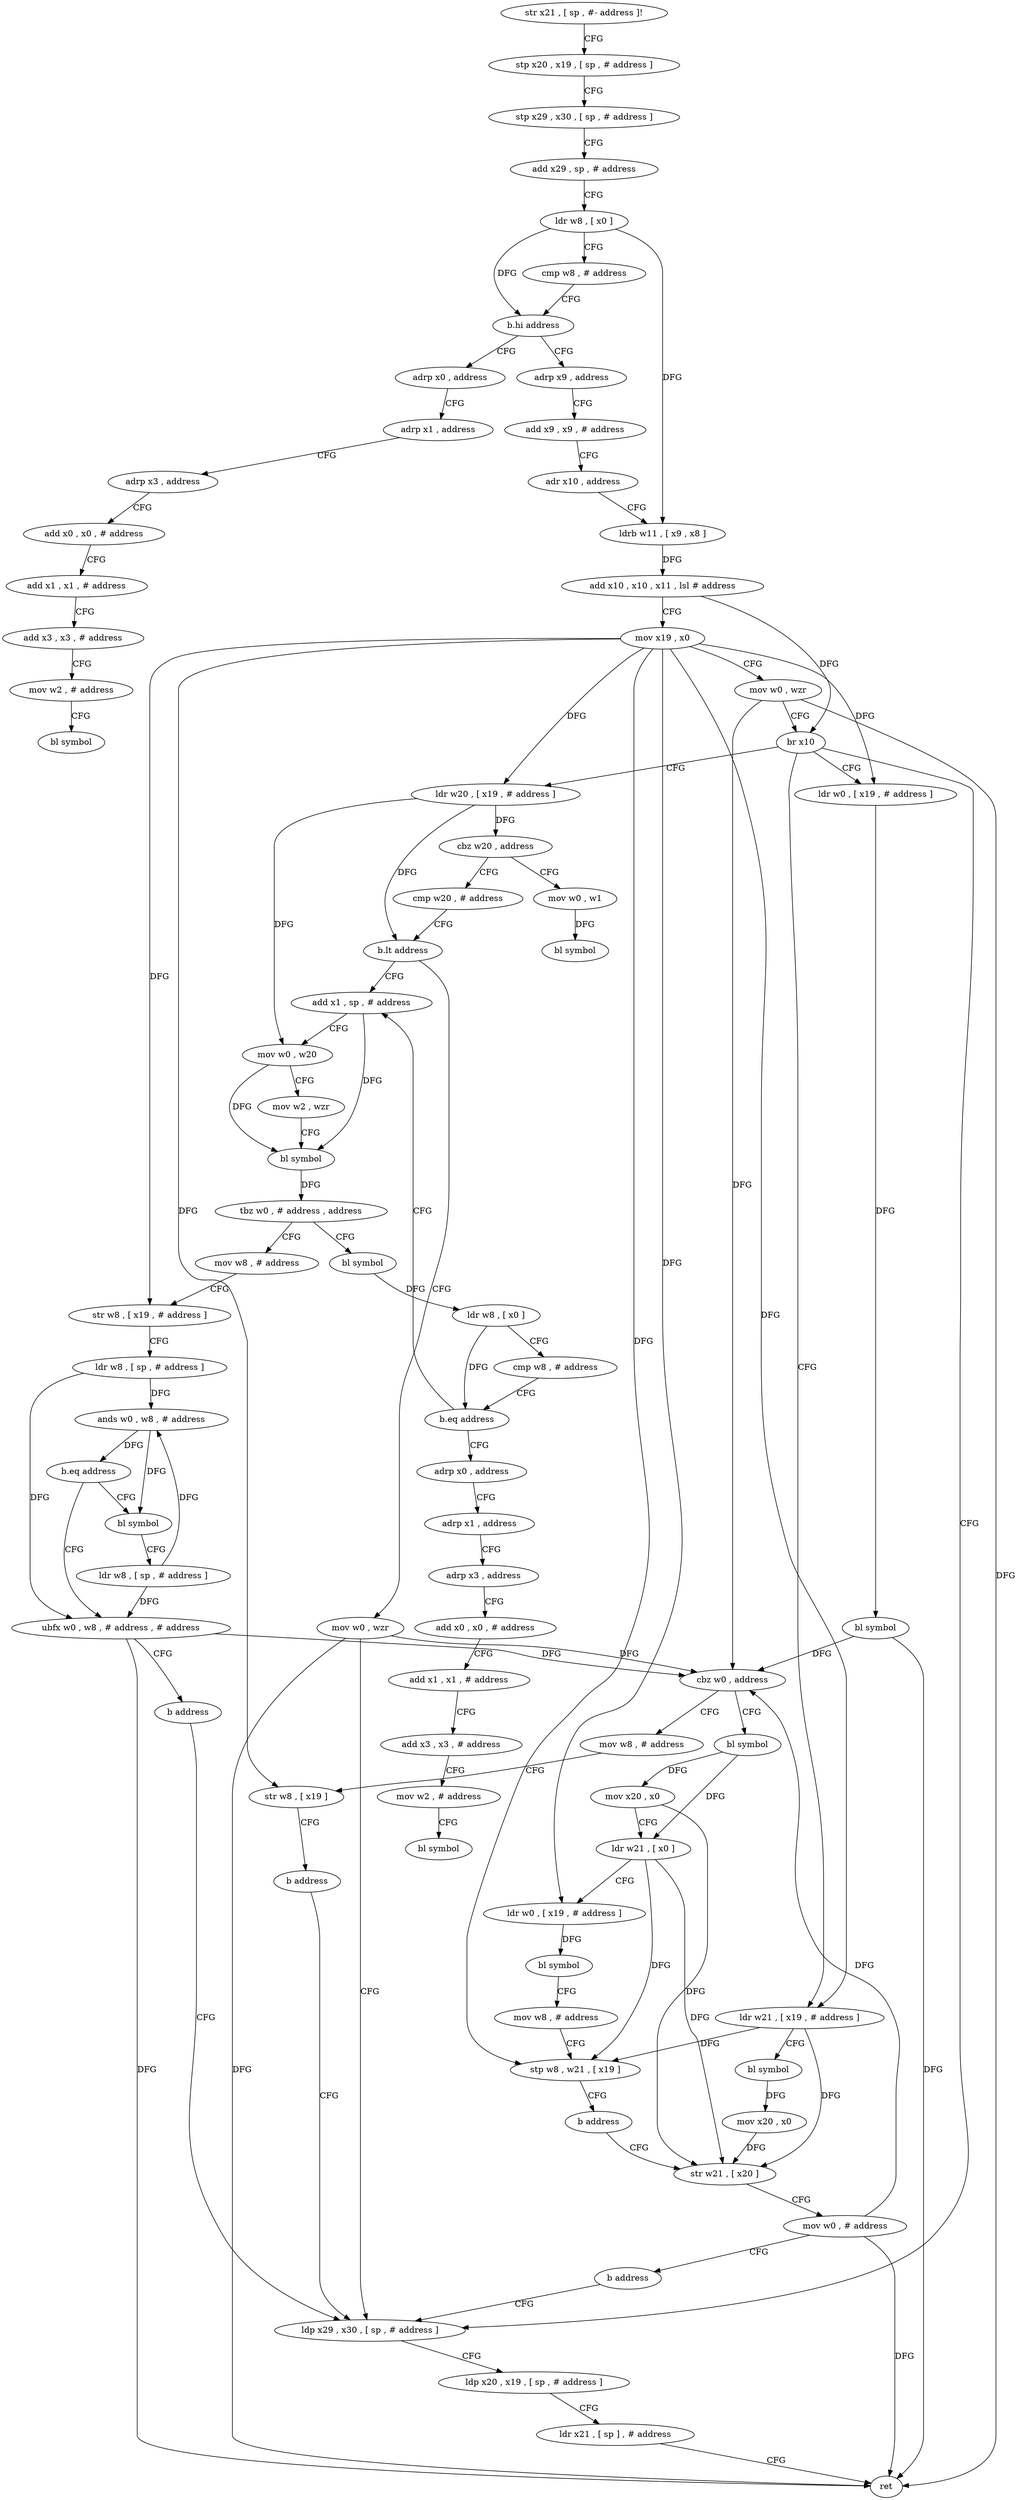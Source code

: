 digraph "func" {
"4256664" [label = "str x21 , [ sp , #- address ]!" ]
"4256668" [label = "stp x20 , x19 , [ sp , # address ]" ]
"4256672" [label = "stp x29 , x30 , [ sp , # address ]" ]
"4256676" [label = "add x29 , sp , # address" ]
"4256680" [label = "ldr w8 , [ x0 ]" ]
"4256684" [label = "cmp w8 , # address" ]
"4256688" [label = "b.hi address" ]
"4256944" [label = "adrp x0 , address" ]
"4256692" [label = "adrp x9 , address" ]
"4256948" [label = "adrp x1 , address" ]
"4256952" [label = "adrp x3 , address" ]
"4256956" [label = "add x0 , x0 , # address" ]
"4256960" [label = "add x1 , x1 , # address" ]
"4256964" [label = "add x3 , x3 , # address" ]
"4256968" [label = "mov w2 , # address" ]
"4256972" [label = "bl symbol" ]
"4256696" [label = "add x9 , x9 , # address" ]
"4256700" [label = "adr x10 , address" ]
"4256704" [label = "ldrb w11 , [ x9 , x8 ]" ]
"4256708" [label = "add x10 , x10 , x11 , lsl # address" ]
"4256712" [label = "mov x19 , x0" ]
"4256716" [label = "mov w0 , wzr" ]
"4256720" [label = "br x10" ]
"4256724" [label = "ldr w0 , [ x19 , # address ]" ]
"4256768" [label = "ldr w21 , [ x19 , # address ]" ]
"4256792" [label = "ldr w20 , [ x19 , # address ]" ]
"4256928" [label = "ldp x29 , x30 , [ sp , # address ]" ]
"4256728" [label = "bl symbol" ]
"4256732" [label = "cbz w0 , address" ]
"4256912" [label = "mov w8 , # address" ]
"4256736" [label = "bl symbol" ]
"4256772" [label = "bl symbol" ]
"4256776" [label = "mov x20 , x0" ]
"4256780" [label = "str w21 , [ x20 ]" ]
"4256796" [label = "cbz w20 , address" ]
"4256976" [label = "mov w0 , w1" ]
"4256800" [label = "cmp w20 , # address" ]
"4256932" [label = "ldp x20 , x19 , [ sp , # address ]" ]
"4256936" [label = "ldr x21 , [ sp ] , # address" ]
"4256940" [label = "ret" ]
"4256916" [label = "str w8 , [ x19 ]" ]
"4256920" [label = "b address" ]
"4256740" [label = "mov x20 , x0" ]
"4256744" [label = "ldr w21 , [ x0 ]" ]
"4256748" [label = "ldr w0 , [ x19 , # address ]" ]
"4256752" [label = "bl symbol" ]
"4256756" [label = "mov w8 , # address" ]
"4256760" [label = "stp w8 , w21 , [ x19 ]" ]
"4256764" [label = "b address" ]
"4256980" [label = "bl symbol" ]
"4256804" [label = "b.lt address" ]
"4256924" [label = "mov w0 , wzr" ]
"4256808" [label = "add x1 , sp , # address" ]
"4256784" [label = "mov w0 , # address" ]
"4256788" [label = "b address" ]
"4256812" [label = "mov w0 , w20" ]
"4256816" [label = "mov w2 , wzr" ]
"4256820" [label = "bl symbol" ]
"4256824" [label = "tbz w0 , # address , address" ]
"4256876" [label = "mov w8 , # address" ]
"4256828" [label = "bl symbol" ]
"4256880" [label = "str w8 , [ x19 , # address ]" ]
"4256884" [label = "ldr w8 , [ sp , # address ]" ]
"4256888" [label = "ands w0 , w8 , # address" ]
"4256892" [label = "b.eq address" ]
"4256904" [label = "ubfx w0 , w8 , # address , # address" ]
"4256896" [label = "bl symbol" ]
"4256832" [label = "ldr w8 , [ x0 ]" ]
"4256836" [label = "cmp w8 , # address" ]
"4256840" [label = "b.eq address" ]
"4256844" [label = "adrp x0 , address" ]
"4256908" [label = "b address" ]
"4256900" [label = "ldr w8 , [ sp , # address ]" ]
"4256848" [label = "adrp x1 , address" ]
"4256852" [label = "adrp x3 , address" ]
"4256856" [label = "add x0 , x0 , # address" ]
"4256860" [label = "add x1 , x1 , # address" ]
"4256864" [label = "add x3 , x3 , # address" ]
"4256868" [label = "mov w2 , # address" ]
"4256872" [label = "bl symbol" ]
"4256664" -> "4256668" [ label = "CFG" ]
"4256668" -> "4256672" [ label = "CFG" ]
"4256672" -> "4256676" [ label = "CFG" ]
"4256676" -> "4256680" [ label = "CFG" ]
"4256680" -> "4256684" [ label = "CFG" ]
"4256680" -> "4256688" [ label = "DFG" ]
"4256680" -> "4256704" [ label = "DFG" ]
"4256684" -> "4256688" [ label = "CFG" ]
"4256688" -> "4256944" [ label = "CFG" ]
"4256688" -> "4256692" [ label = "CFG" ]
"4256944" -> "4256948" [ label = "CFG" ]
"4256692" -> "4256696" [ label = "CFG" ]
"4256948" -> "4256952" [ label = "CFG" ]
"4256952" -> "4256956" [ label = "CFG" ]
"4256956" -> "4256960" [ label = "CFG" ]
"4256960" -> "4256964" [ label = "CFG" ]
"4256964" -> "4256968" [ label = "CFG" ]
"4256968" -> "4256972" [ label = "CFG" ]
"4256696" -> "4256700" [ label = "CFG" ]
"4256700" -> "4256704" [ label = "CFG" ]
"4256704" -> "4256708" [ label = "DFG" ]
"4256708" -> "4256712" [ label = "CFG" ]
"4256708" -> "4256720" [ label = "DFG" ]
"4256712" -> "4256716" [ label = "CFG" ]
"4256712" -> "4256724" [ label = "DFG" ]
"4256712" -> "4256768" [ label = "DFG" ]
"4256712" -> "4256792" [ label = "DFG" ]
"4256712" -> "4256916" [ label = "DFG" ]
"4256712" -> "4256748" [ label = "DFG" ]
"4256712" -> "4256760" [ label = "DFG" ]
"4256712" -> "4256880" [ label = "DFG" ]
"4256716" -> "4256720" [ label = "CFG" ]
"4256716" -> "4256732" [ label = "DFG" ]
"4256716" -> "4256940" [ label = "DFG" ]
"4256720" -> "4256724" [ label = "CFG" ]
"4256720" -> "4256768" [ label = "CFG" ]
"4256720" -> "4256792" [ label = "CFG" ]
"4256720" -> "4256928" [ label = "CFG" ]
"4256724" -> "4256728" [ label = "DFG" ]
"4256768" -> "4256772" [ label = "CFG" ]
"4256768" -> "4256760" [ label = "DFG" ]
"4256768" -> "4256780" [ label = "DFG" ]
"4256792" -> "4256796" [ label = "DFG" ]
"4256792" -> "4256804" [ label = "DFG" ]
"4256792" -> "4256812" [ label = "DFG" ]
"4256928" -> "4256932" [ label = "CFG" ]
"4256728" -> "4256732" [ label = "DFG" ]
"4256728" -> "4256940" [ label = "DFG" ]
"4256732" -> "4256912" [ label = "CFG" ]
"4256732" -> "4256736" [ label = "CFG" ]
"4256912" -> "4256916" [ label = "CFG" ]
"4256736" -> "4256740" [ label = "DFG" ]
"4256736" -> "4256744" [ label = "DFG" ]
"4256772" -> "4256776" [ label = "DFG" ]
"4256776" -> "4256780" [ label = "DFG" ]
"4256780" -> "4256784" [ label = "CFG" ]
"4256796" -> "4256976" [ label = "CFG" ]
"4256796" -> "4256800" [ label = "CFG" ]
"4256976" -> "4256980" [ label = "DFG" ]
"4256800" -> "4256804" [ label = "CFG" ]
"4256932" -> "4256936" [ label = "CFG" ]
"4256936" -> "4256940" [ label = "CFG" ]
"4256916" -> "4256920" [ label = "CFG" ]
"4256920" -> "4256928" [ label = "CFG" ]
"4256740" -> "4256744" [ label = "CFG" ]
"4256740" -> "4256780" [ label = "DFG" ]
"4256744" -> "4256748" [ label = "CFG" ]
"4256744" -> "4256760" [ label = "DFG" ]
"4256744" -> "4256780" [ label = "DFG" ]
"4256748" -> "4256752" [ label = "DFG" ]
"4256752" -> "4256756" [ label = "CFG" ]
"4256756" -> "4256760" [ label = "CFG" ]
"4256760" -> "4256764" [ label = "CFG" ]
"4256764" -> "4256780" [ label = "CFG" ]
"4256804" -> "4256924" [ label = "CFG" ]
"4256804" -> "4256808" [ label = "CFG" ]
"4256924" -> "4256928" [ label = "CFG" ]
"4256924" -> "4256732" [ label = "DFG" ]
"4256924" -> "4256940" [ label = "DFG" ]
"4256808" -> "4256812" [ label = "CFG" ]
"4256808" -> "4256820" [ label = "DFG" ]
"4256784" -> "4256788" [ label = "CFG" ]
"4256784" -> "4256732" [ label = "DFG" ]
"4256784" -> "4256940" [ label = "DFG" ]
"4256788" -> "4256928" [ label = "CFG" ]
"4256812" -> "4256816" [ label = "CFG" ]
"4256812" -> "4256820" [ label = "DFG" ]
"4256816" -> "4256820" [ label = "CFG" ]
"4256820" -> "4256824" [ label = "DFG" ]
"4256824" -> "4256876" [ label = "CFG" ]
"4256824" -> "4256828" [ label = "CFG" ]
"4256876" -> "4256880" [ label = "CFG" ]
"4256828" -> "4256832" [ label = "DFG" ]
"4256880" -> "4256884" [ label = "CFG" ]
"4256884" -> "4256888" [ label = "DFG" ]
"4256884" -> "4256904" [ label = "DFG" ]
"4256888" -> "4256892" [ label = "DFG" ]
"4256888" -> "4256896" [ label = "DFG" ]
"4256892" -> "4256904" [ label = "CFG" ]
"4256892" -> "4256896" [ label = "CFG" ]
"4256904" -> "4256908" [ label = "CFG" ]
"4256904" -> "4256732" [ label = "DFG" ]
"4256904" -> "4256940" [ label = "DFG" ]
"4256896" -> "4256900" [ label = "CFG" ]
"4256832" -> "4256836" [ label = "CFG" ]
"4256832" -> "4256840" [ label = "DFG" ]
"4256836" -> "4256840" [ label = "CFG" ]
"4256840" -> "4256808" [ label = "CFG" ]
"4256840" -> "4256844" [ label = "CFG" ]
"4256844" -> "4256848" [ label = "CFG" ]
"4256908" -> "4256928" [ label = "CFG" ]
"4256900" -> "4256904" [ label = "DFG" ]
"4256900" -> "4256888" [ label = "DFG" ]
"4256848" -> "4256852" [ label = "CFG" ]
"4256852" -> "4256856" [ label = "CFG" ]
"4256856" -> "4256860" [ label = "CFG" ]
"4256860" -> "4256864" [ label = "CFG" ]
"4256864" -> "4256868" [ label = "CFG" ]
"4256868" -> "4256872" [ label = "CFG" ]
}
